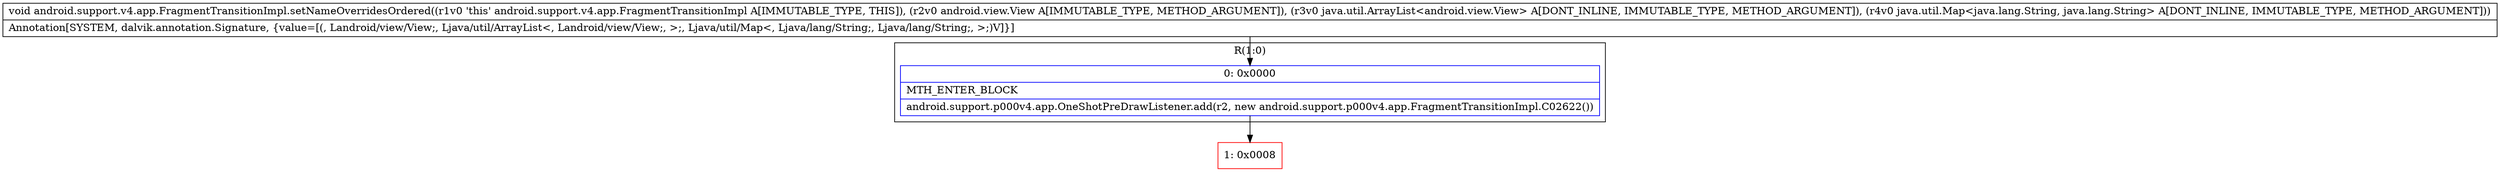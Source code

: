 digraph "CFG forandroid.support.v4.app.FragmentTransitionImpl.setNameOverridesOrdered(Landroid\/view\/View;Ljava\/util\/ArrayList;Ljava\/util\/Map;)V" {
subgraph cluster_Region_511377872 {
label = "R(1:0)";
node [shape=record,color=blue];
Node_0 [shape=record,label="{0\:\ 0x0000|MTH_ENTER_BLOCK\l|android.support.p000v4.app.OneShotPreDrawListener.add(r2, new android.support.p000v4.app.FragmentTransitionImpl.C02622())\l}"];
}
Node_1 [shape=record,color=red,label="{1\:\ 0x0008}"];
MethodNode[shape=record,label="{void android.support.v4.app.FragmentTransitionImpl.setNameOverridesOrdered((r1v0 'this' android.support.v4.app.FragmentTransitionImpl A[IMMUTABLE_TYPE, THIS]), (r2v0 android.view.View A[IMMUTABLE_TYPE, METHOD_ARGUMENT]), (r3v0 java.util.ArrayList\<android.view.View\> A[DONT_INLINE, IMMUTABLE_TYPE, METHOD_ARGUMENT]), (r4v0 java.util.Map\<java.lang.String, java.lang.String\> A[DONT_INLINE, IMMUTABLE_TYPE, METHOD_ARGUMENT]))  | Annotation[SYSTEM, dalvik.annotation.Signature, \{value=[(, Landroid\/view\/View;, Ljava\/util\/ArrayList\<, Landroid\/view\/View;, \>;, Ljava\/util\/Map\<, Ljava\/lang\/String;, Ljava\/lang\/String;, \>;)V]\}]\l}"];
MethodNode -> Node_0;
Node_0 -> Node_1;
}

